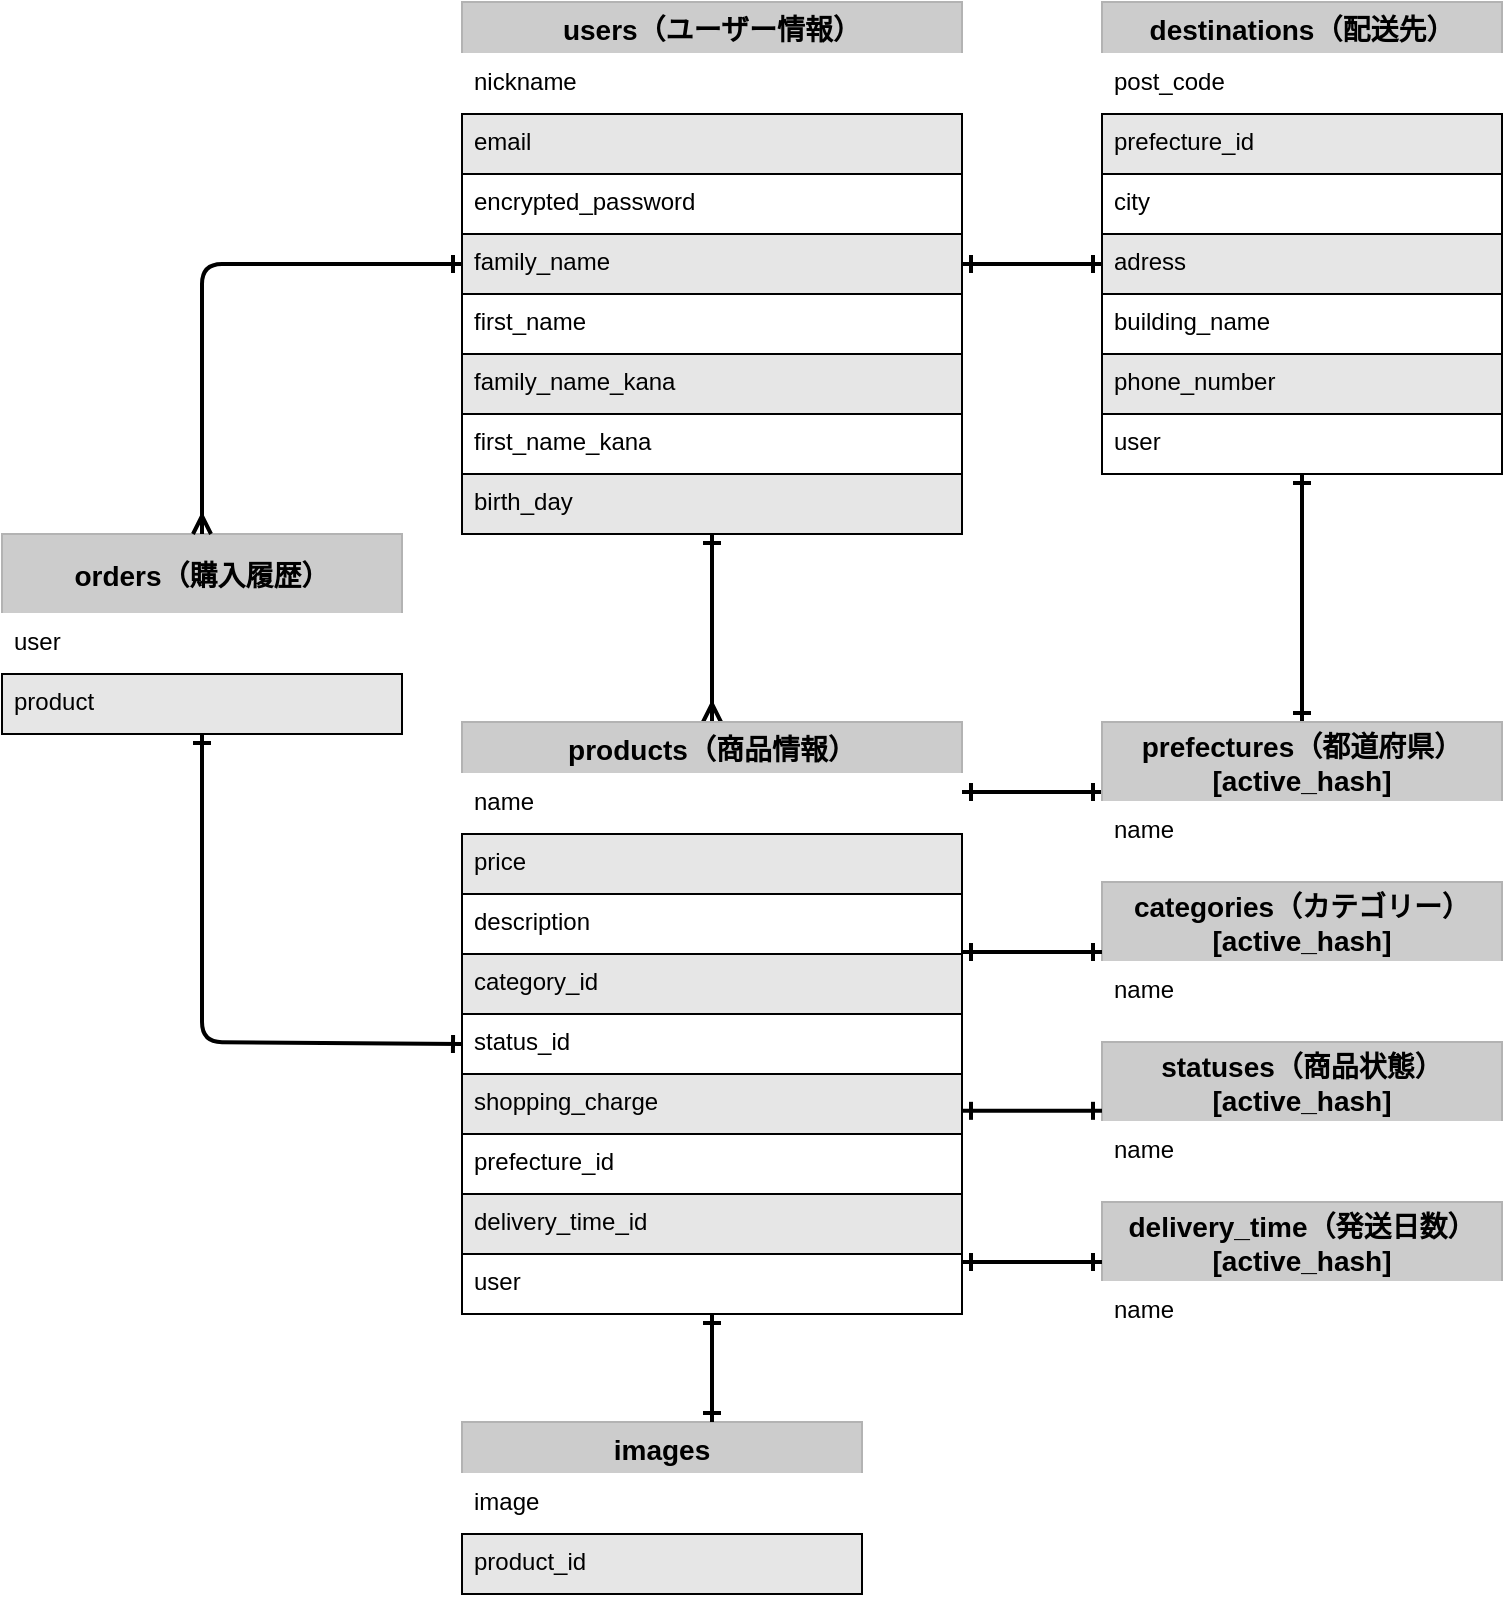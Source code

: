 <mxfile>
    <diagram id="jv-OmOBUWXHtcZbs8eMy" name="ページ1">
        <mxGraphModel dx="453" dy="845" grid="1" gridSize="10" guides="1" tooltips="1" connect="1" arrows="1" fold="1" page="1" pageScale="1" pageWidth="827" pageHeight="1169" math="0" shadow="0">
            <root>
                <mxCell id="0"/>
                <mxCell id="1" parent="0"/>
                <mxCell id="80" style="edgeStyle=none;html=1;exitX=0.5;exitY=1;exitDx=0;exitDy=0;entryX=0.5;entryY=0;entryDx=0;entryDy=0;endArrow=ERmany;endFill=0;strokeWidth=2;startArrow=ERone;startFill=0;" parent="1" source="19" target="33" edge="1">
                    <mxGeometry relative="1" as="geometry"/>
                </mxCell>
                <mxCell id="19" value="users（ユーザー情報）" style="swimlane;fontStyle=1;childLayout=stackLayout;horizontal=1;startSize=26;horizontalStack=0;resizeParent=1;resizeParentMax=0;resizeLast=0;collapsible=1;marginBottom=0;align=center;fontSize=14;fillColor=#CCCCCC;strokeColor=#B3B3B3;fontColor=#000000;perimeterSpacing=0;" parent="1" vertex="1">
                    <mxGeometry x="240" y="110" width="250" height="266" as="geometry"/>
                </mxCell>
                <mxCell id="20" value="nickname" style="text;strokeColor=#FFFFFF;fillColor=#FFFFFF;spacingLeft=4;spacingRight=4;overflow=hidden;rotatable=0;points=[[0,0.5],[1,0.5]];portConstraint=eastwest;fontSize=12;perimeterSpacing=1;fontColor=#000000;" parent="19" vertex="1">
                    <mxGeometry y="26" width="250" height="30" as="geometry"/>
                </mxCell>
                <mxCell id="21" value="email" style="text;strokeColor=default;fillColor=#E6E6E6;spacingLeft=4;spacingRight=4;overflow=hidden;rotatable=0;points=[[0,0.5],[1,0.5]];portConstraint=eastwest;fontSize=12;fontColor=#000000;" parent="19" vertex="1">
                    <mxGeometry y="56" width="250" height="30" as="geometry"/>
                </mxCell>
                <mxCell id="22" value="encrypted_password" style="text;strokeColor=default;fillColor=#FFFFFF;spacingLeft=4;spacingRight=4;overflow=hidden;rotatable=0;points=[[0,0.5],[1,0.5]];portConstraint=eastwest;fontSize=12;gradientColor=none;fontColor=#000000;" parent="19" vertex="1">
                    <mxGeometry y="86" width="250" height="30" as="geometry"/>
                </mxCell>
                <mxCell id="28" value="family_name" style="text;strokeColor=default;fillColor=#E6E6E6;spacingLeft=4;spacingRight=4;overflow=hidden;rotatable=0;points=[[0,0.5],[1,0.5]];portConstraint=eastwest;fontSize=12;fontColor=#000000;" parent="19" vertex="1">
                    <mxGeometry y="116" width="250" height="30" as="geometry"/>
                </mxCell>
                <mxCell id="29" value="first_name" style="text;strokeColor=default;fillColor=#FFFFFF;spacingLeft=4;spacingRight=4;overflow=hidden;rotatable=0;points=[[0,0.5],[1,0.5]];portConstraint=eastwest;fontSize=12;gradientColor=none;fontColor=#000000;" parent="19" vertex="1">
                    <mxGeometry y="146" width="250" height="30" as="geometry"/>
                </mxCell>
                <mxCell id="30" value="family_name_kana" style="text;strokeColor=default;fillColor=#E6E6E6;spacingLeft=4;spacingRight=4;overflow=hidden;rotatable=0;points=[[0,0.5],[1,0.5]];portConstraint=eastwest;fontSize=12;fontColor=#000000;" parent="19" vertex="1">
                    <mxGeometry y="176" width="250" height="30" as="geometry"/>
                </mxCell>
                <mxCell id="31" value="first_name_kana" style="text;strokeColor=default;fillColor=#FFFFFF;spacingLeft=4;spacingRight=4;overflow=hidden;rotatable=0;points=[[0,0.5],[1,0.5]];portConstraint=eastwest;fontSize=12;gradientColor=none;fontColor=#000000;" parent="19" vertex="1">
                    <mxGeometry y="206" width="250" height="30" as="geometry"/>
                </mxCell>
                <mxCell id="32" value="birth_day" style="text;strokeColor=default;fillColor=#E6E6E6;spacingLeft=4;spacingRight=4;overflow=hidden;rotatable=0;points=[[0,0.5],[1,0.5]];portConstraint=eastwest;fontSize=12;fontColor=#000000;" parent="19" vertex="1">
                    <mxGeometry y="236" width="250" height="30" as="geometry"/>
                </mxCell>
                <mxCell id="33" value="products（商品情報）" style="swimlane;fontStyle=1;childLayout=stackLayout;horizontal=1;startSize=26;horizontalStack=0;resizeParent=1;resizeParentMax=0;resizeLast=0;collapsible=1;marginBottom=0;align=center;fontSize=14;fillColor=#CCCCCC;strokeColor=#B3B3B3;fontColor=#000000;perimeterSpacing=0;" parent="1" vertex="1">
                    <mxGeometry x="240" y="470" width="250" height="296" as="geometry"/>
                </mxCell>
                <mxCell id="34" value="name" style="text;strokeColor=#FFFFFF;fillColor=#FFFFFF;spacingLeft=4;spacingRight=4;overflow=hidden;rotatable=0;points=[[0,0.5],[1,0.5]];portConstraint=eastwest;fontSize=12;perimeterSpacing=1;fontColor=#000000;" parent="33" vertex="1">
                    <mxGeometry y="26" width="250" height="30" as="geometry"/>
                </mxCell>
                <mxCell id="35" value="price" style="text;strokeColor=default;fillColor=#E6E6E6;spacingLeft=4;spacingRight=4;overflow=hidden;rotatable=0;points=[[0,0.5],[1,0.5]];portConstraint=eastwest;fontSize=12;fontColor=#000000;" parent="33" vertex="1">
                    <mxGeometry y="56" width="250" height="30" as="geometry"/>
                </mxCell>
                <mxCell id="36" value="description" style="text;strokeColor=default;fillColor=#FFFFFF;spacingLeft=4;spacingRight=4;overflow=hidden;rotatable=0;points=[[0,0.5],[1,0.5]];portConstraint=eastwest;fontSize=12;gradientColor=none;fontColor=#000000;" parent="33" vertex="1">
                    <mxGeometry y="86" width="250" height="30" as="geometry"/>
                </mxCell>
                <mxCell id="41" value="category_id" style="text;strokeColor=default;fillColor=#E6E6E6;spacingLeft=4;spacingRight=4;overflow=hidden;rotatable=0;points=[[0,0.5],[1,0.5]];portConstraint=eastwest;fontSize=12;fontColor=#000000;" parent="33" vertex="1">
                    <mxGeometry y="116" width="250" height="30" as="geometry"/>
                </mxCell>
                <mxCell id="37" value="status_id" style="text;strokeColor=default;fillColor=#FFFFFF;spacingLeft=4;spacingRight=4;overflow=hidden;rotatable=0;points=[[0,0.5],[1,0.5]];portConstraint=eastwest;fontSize=12;fontColor=#000000;" parent="33" vertex="1">
                    <mxGeometry y="146" width="250" height="30" as="geometry"/>
                </mxCell>
                <mxCell id="38" value="shopping_charge" style="text;strokeColor=default;fillColor=#E6E6E6;spacingLeft=4;spacingRight=4;overflow=hidden;rotatable=0;points=[[0,0.5],[1,0.5]];portConstraint=eastwest;fontSize=12;gradientColor=none;fontColor=#000000;" parent="33" vertex="1">
                    <mxGeometry y="176" width="250" height="30" as="geometry"/>
                </mxCell>
                <mxCell id="90" value="prefecture_id" style="text;strokeColor=default;fillColor=#FFFFFF;spacingLeft=4;spacingRight=4;overflow=hidden;rotatable=0;points=[[0,0.5],[1,0.5]];portConstraint=eastwest;fontSize=12;gradientColor=none;fontColor=#000000;" parent="33" vertex="1">
                    <mxGeometry y="206" width="250" height="30" as="geometry"/>
                </mxCell>
                <mxCell id="39" value="delivery_time_id" style="text;strokeColor=default;fillColor=#E6E6E6;spacingLeft=4;spacingRight=4;overflow=hidden;rotatable=0;points=[[0,0.5],[1,0.5]];portConstraint=eastwest;fontSize=12;fontColor=#000000;" parent="33" vertex="1">
                    <mxGeometry y="236" width="250" height="30" as="geometry"/>
                </mxCell>
                <mxCell id="40" value="user" style="text;strokeColor=default;fillColor=#FFFFFF;spacingLeft=4;spacingRight=4;overflow=hidden;rotatable=0;points=[[0,0.5],[1,0.5]];portConstraint=eastwest;fontSize=12;gradientColor=none;fontColor=#000000;" parent="33" vertex="1">
                    <mxGeometry y="266" width="250" height="30" as="geometry"/>
                </mxCell>
                <mxCell id="48" value="destinations（配送先）" style="swimlane;fontStyle=1;childLayout=stackLayout;horizontal=1;startSize=26;horizontalStack=0;resizeParent=1;resizeParentMax=0;resizeLast=0;collapsible=1;marginBottom=0;align=center;fontSize=14;fillColor=#CCCCCC;strokeColor=#B3B3B3;fontColor=#000000;perimeterSpacing=0;" parent="1" vertex="1">
                    <mxGeometry x="560" y="110" width="200" height="236" as="geometry"/>
                </mxCell>
                <mxCell id="49" value="post_code" style="text;strokeColor=#FFFFFF;fillColor=#FFFFFF;spacingLeft=4;spacingRight=4;overflow=hidden;rotatable=0;points=[[0,0.5],[1,0.5]];portConstraint=eastwest;fontSize=12;perimeterSpacing=1;fontColor=#000000;" parent="48" vertex="1">
                    <mxGeometry y="26" width="200" height="30" as="geometry"/>
                </mxCell>
                <mxCell id="56" value="prefecture_id" style="text;strokeColor=default;fillColor=#E6E6E6;spacingLeft=4;spacingRight=4;overflow=hidden;rotatable=0;points=[[0,0.5],[1,0.5]];portConstraint=eastwest;fontSize=12;fontColor=#000000;" parent="48" vertex="1">
                    <mxGeometry y="56" width="200" height="30" as="geometry"/>
                </mxCell>
                <mxCell id="50" value="city" style="text;strokeColor=default;fillColor=#FFFFFF;spacingLeft=4;spacingRight=4;overflow=hidden;rotatable=0;points=[[0,0.5],[1,0.5]];portConstraint=eastwest;fontSize=12;fontColor=#000000;" parent="48" vertex="1">
                    <mxGeometry y="86" width="200" height="30" as="geometry"/>
                </mxCell>
                <mxCell id="52" value="adress" style="text;strokeColor=default;fillColor=#E6E6E6;spacingLeft=4;spacingRight=4;overflow=hidden;rotatable=0;points=[[0,0.5],[1,0.5]];portConstraint=eastwest;fontSize=12;fontColor=#000000;" parent="48" vertex="1">
                    <mxGeometry y="116" width="200" height="30" as="geometry"/>
                </mxCell>
                <mxCell id="53" value="building_name" style="text;strokeColor=default;fillColor=#FFFFFF;spacingLeft=4;spacingRight=4;overflow=hidden;rotatable=0;points=[[0,0.5],[1,0.5]];portConstraint=eastwest;fontSize=12;gradientColor=none;fontColor=#000000;" parent="48" vertex="1">
                    <mxGeometry y="146" width="200" height="30" as="geometry"/>
                </mxCell>
                <mxCell id="54" value="phone_number" style="text;strokeColor=default;fillColor=#E6E6E6;spacingLeft=4;spacingRight=4;overflow=hidden;rotatable=0;points=[[0,0.5],[1,0.5]];portConstraint=eastwest;fontSize=12;fontColor=#000000;" parent="48" vertex="1">
                    <mxGeometry y="176" width="200" height="30" as="geometry"/>
                </mxCell>
                <mxCell id="55" value="user" style="text;strokeColor=default;fillColor=#FFFFFF;spacingLeft=4;spacingRight=4;overflow=hidden;rotatable=0;points=[[0,0.5],[1,0.5]];portConstraint=eastwest;fontSize=12;gradientColor=none;fontColor=#000000;" parent="48" vertex="1">
                    <mxGeometry y="206" width="200" height="30" as="geometry"/>
                </mxCell>
                <mxCell id="66" value="images" style="swimlane;fontStyle=1;childLayout=stackLayout;horizontal=1;startSize=26;horizontalStack=0;resizeParent=1;resizeParentMax=0;resizeLast=0;collapsible=1;marginBottom=0;align=center;fontSize=14;fillColor=#CCCCCC;strokeColor=#B3B3B3;fontColor=#000000;perimeterSpacing=0;" parent="1" vertex="1">
                    <mxGeometry x="240" y="820" width="200" height="86" as="geometry"/>
                </mxCell>
                <mxCell id="67" value="image" style="text;strokeColor=#FFFFFF;fillColor=#FFFFFF;spacingLeft=4;spacingRight=4;overflow=hidden;rotatable=0;points=[[0,0.5],[1,0.5]];portConstraint=eastwest;fontSize=12;perimeterSpacing=1;fontColor=#000000;" parent="66" vertex="1">
                    <mxGeometry y="26" width="200" height="30" as="geometry"/>
                </mxCell>
                <mxCell id="68" value="product_id" style="text;strokeColor=default;fillColor=#E6E6E6;spacingLeft=4;spacingRight=4;overflow=hidden;rotatable=0;points=[[0,0.5],[1,0.5]];portConstraint=eastwest;fontSize=12;fontColor=#000000;" parent="66" vertex="1">
                    <mxGeometry y="56" width="200" height="30" as="geometry"/>
                </mxCell>
                <mxCell id="70" value="categories（カテゴリー）&#10;[active_hash]" style="swimlane;fontStyle=1;childLayout=stackLayout;horizontal=1;startSize=40;horizontalStack=0;resizeParent=1;resizeParentMax=0;resizeLast=0;collapsible=1;marginBottom=0;align=center;fontSize=14;fillColor=#CCCCCC;strokeColor=#B3B3B3;fontColor=#000000;perimeterSpacing=0;" parent="1" vertex="1">
                    <mxGeometry x="560" y="550" width="200" height="70" as="geometry">
                        <mxRectangle x="440" y="670" width="90" height="26" as="alternateBounds"/>
                    </mxGeometry>
                </mxCell>
                <mxCell id="71" value="name" style="text;strokeColor=#FFFFFF;fillColor=#FFFFFF;spacingLeft=4;spacingRight=4;overflow=hidden;rotatable=0;points=[[0,0.5],[1,0.5]];portConstraint=eastwest;fontSize=12;perimeterSpacing=1;fontColor=#000000;" parent="70" vertex="1">
                    <mxGeometry y="40" width="200" height="30" as="geometry"/>
                </mxCell>
                <mxCell id="84" style="edgeStyle=none;html=1;startArrow=ERone;startFill=0;endArrow=ERone;endFill=0;strokeWidth=2;exitX=0.5;exitY=1;exitDx=0;exitDy=0;" parent="1" edge="1" source="33">
                    <mxGeometry relative="1" as="geometry">
                        <mxPoint x="490" y="721" as="sourcePoint"/>
                        <mxPoint x="365" y="820" as="targetPoint"/>
                    </mxGeometry>
                </mxCell>
                <mxCell id="88" style="edgeStyle=none;html=1;startArrow=ERone;startFill=0;endArrow=ERone;endFill=0;strokeWidth=2;exitX=0;exitY=0.5;exitDx=0;exitDy=0;" parent="1" source="70" edge="1">
                    <mxGeometry relative="1" as="geometry">
                        <mxPoint x="490" y="585" as="targetPoint"/>
                        <mxPoint x="560" y="601" as="sourcePoint"/>
                    </mxGeometry>
                </mxCell>
                <mxCell id="97" style="edgeStyle=none;html=1;exitX=0.5;exitY=0;exitDx=0;exitDy=0;entryX=0.5;entryY=1;entryDx=0;entryDy=0;startArrow=ERone;startFill=0;endArrow=ERone;endFill=0;strokeWidth=2;" parent="1" source="94" target="48" edge="1">
                    <mxGeometry relative="1" as="geometry"/>
                </mxCell>
                <mxCell id="102" style="edgeStyle=none;html=1;exitX=0;exitY=0.5;exitDx=0;exitDy=0;startArrow=ERone;startFill=0;endArrow=ERone;endFill=0;strokeWidth=2;" edge="1" parent="1" source="94">
                    <mxGeometry relative="1" as="geometry">
                        <mxPoint x="490" y="505" as="targetPoint"/>
                    </mxGeometry>
                </mxCell>
                <mxCell id="94" value="prefectures（都道府県）&#10;[active_hash]" style="swimlane;fontStyle=1;childLayout=stackLayout;horizontal=1;startSize=40;horizontalStack=0;resizeParent=1;resizeParentMax=0;resizeLast=0;collapsible=1;marginBottom=0;align=center;fontSize=14;fillColor=#CCCCCC;strokeColor=#B3B3B3;fontColor=#000000;perimeterSpacing=0;" parent="1" vertex="1">
                    <mxGeometry x="560" y="470" width="200" height="70" as="geometry">
                        <mxRectangle x="440" y="670" width="90" height="26" as="alternateBounds"/>
                    </mxGeometry>
                </mxCell>
                <mxCell id="95" value="name" style="text;strokeColor=#FFFFFF;fillColor=#FFFFFF;spacingLeft=4;spacingRight=4;overflow=hidden;rotatable=0;points=[[0,0.5],[1,0.5]];portConstraint=eastwest;fontSize=12;perimeterSpacing=1;fontColor=#000000;" parent="94" vertex="1">
                    <mxGeometry y="40" width="200" height="30" as="geometry"/>
                </mxCell>
                <mxCell id="100" style="edgeStyle=none;html=1;entryX=1;entryY=0.5;entryDx=0;entryDy=0;endArrow=ERone;endFill=0;startArrow=ERone;startFill=0;strokeWidth=2;" edge="1" parent="1" target="28">
                    <mxGeometry relative="1" as="geometry">
                        <mxPoint x="560" y="241" as="sourcePoint"/>
                    </mxGeometry>
                </mxCell>
                <mxCell id="103" value="statuses（商品状態）&#10;[active_hash]" style="swimlane;fontStyle=1;childLayout=stackLayout;horizontal=1;startSize=40;horizontalStack=0;resizeParent=1;resizeParentMax=0;resizeLast=0;collapsible=1;marginBottom=0;align=center;fontSize=14;fillColor=#CCCCCC;strokeColor=#B3B3B3;fontColor=#000000;perimeterSpacing=0;" vertex="1" parent="1">
                    <mxGeometry x="560" y="630" width="200" height="70" as="geometry">
                        <mxRectangle x="440" y="670" width="90" height="26" as="alternateBounds"/>
                    </mxGeometry>
                </mxCell>
                <mxCell id="104" value="name" style="text;strokeColor=#FFFFFF;fillColor=#FFFFFF;spacingLeft=4;spacingRight=4;overflow=hidden;rotatable=0;points=[[0,0.5],[1,0.5]];portConstraint=eastwest;fontSize=12;perimeterSpacing=1;fontColor=#000000;" vertex="1" parent="103">
                    <mxGeometry y="40" width="200" height="30" as="geometry"/>
                </mxCell>
                <mxCell id="105" value="delivery_time（発送日数）&#10;[active_hash]" style="swimlane;fontStyle=1;childLayout=stackLayout;horizontal=1;startSize=40;horizontalStack=0;resizeParent=1;resizeParentMax=0;resizeLast=0;collapsible=1;marginBottom=0;align=center;fontSize=14;fillColor=#CCCCCC;strokeColor=#B3B3B3;fontColor=#000000;perimeterSpacing=0;" vertex="1" parent="1">
                    <mxGeometry x="560" y="710" width="200" height="70" as="geometry">
                        <mxRectangle x="440" y="670" width="90" height="26" as="alternateBounds"/>
                    </mxGeometry>
                </mxCell>
                <mxCell id="106" value="name" style="text;strokeColor=#FFFFFF;fillColor=#FFFFFF;spacingLeft=4;spacingRight=4;overflow=hidden;rotatable=0;points=[[0,0.5],[1,0.5]];portConstraint=eastwest;fontSize=12;perimeterSpacing=1;fontColor=#000000;" vertex="1" parent="105">
                    <mxGeometry y="40" width="200" height="30" as="geometry"/>
                </mxCell>
                <mxCell id="107" style="edgeStyle=none;html=1;startArrow=ERone;startFill=0;endArrow=ERone;endFill=0;strokeWidth=2;exitX=0;exitY=0.5;exitDx=0;exitDy=0;" edge="1" parent="1">
                    <mxGeometry relative="1" as="geometry">
                        <mxPoint x="490" y="664.41" as="targetPoint"/>
                        <mxPoint x="560" y="664.41" as="sourcePoint"/>
                    </mxGeometry>
                </mxCell>
                <mxCell id="108" style="edgeStyle=none;html=1;startArrow=ERone;startFill=0;endArrow=ERone;endFill=0;strokeWidth=2;exitX=0;exitY=0.5;exitDx=0;exitDy=0;" edge="1" parent="1">
                    <mxGeometry relative="1" as="geometry">
                        <mxPoint x="490" y="740" as="targetPoint"/>
                        <mxPoint x="560" y="740" as="sourcePoint"/>
                    </mxGeometry>
                </mxCell>
                <mxCell id="109" value="orders（購入履歴）" style="swimlane;fontStyle=1;childLayout=stackLayout;horizontal=1;startSize=40;horizontalStack=0;resizeParent=1;resizeParentMax=0;resizeLast=0;collapsible=1;marginBottom=0;align=center;fontSize=14;fillColor=#CCCCCC;strokeColor=#B3B3B3;fontColor=#000000;perimeterSpacing=0;" vertex="1" parent="1">
                    <mxGeometry x="10" y="376" width="200" height="100" as="geometry">
                        <mxRectangle x="440" y="670" width="90" height="26" as="alternateBounds"/>
                    </mxGeometry>
                </mxCell>
                <mxCell id="110" value="user" style="text;strokeColor=#FFFFFF;fillColor=#FFFFFF;spacingLeft=4;spacingRight=4;overflow=hidden;rotatable=0;points=[[0,0.5],[1,0.5]];portConstraint=eastwest;fontSize=12;perimeterSpacing=1;fontColor=#000000;" vertex="1" parent="109">
                    <mxGeometry y="40" width="200" height="30" as="geometry"/>
                </mxCell>
                <mxCell id="111" value="product" style="text;strokeColor=default;fillColor=#E6E6E6;spacingLeft=4;spacingRight=4;overflow=hidden;rotatable=0;points=[[0,0.5],[1,0.5]];portConstraint=eastwest;fontSize=12;fontColor=#000000;" vertex="1" parent="109">
                    <mxGeometry y="70" width="200" height="30" as="geometry"/>
                </mxCell>
                <mxCell id="112" style="edgeStyle=none;html=1;exitX=0;exitY=0.5;exitDx=0;exitDy=0;entryX=0.5;entryY=0;entryDx=0;entryDy=0;startArrow=ERone;startFill=0;endArrow=ERmany;endFill=0;strokeWidth=2;" edge="1" parent="1" source="28" target="109">
                    <mxGeometry relative="1" as="geometry">
                        <Array as="points">
                            <mxPoint x="110" y="241"/>
                        </Array>
                    </mxGeometry>
                </mxCell>
                <mxCell id="113" style="edgeStyle=none;html=1;exitX=0;exitY=0.5;exitDx=0;exitDy=0;entryX=0.5;entryY=1;entryDx=0;entryDy=0;startArrow=ERone;startFill=0;endArrow=ERone;endFill=0;strokeWidth=2;" edge="1" parent="1" source="37" target="109">
                    <mxGeometry relative="1" as="geometry">
                        <Array as="points">
                            <mxPoint x="110" y="630"/>
                        </Array>
                    </mxGeometry>
                </mxCell>
            </root>
        </mxGraphModel>
    </diagram>
</mxfile>